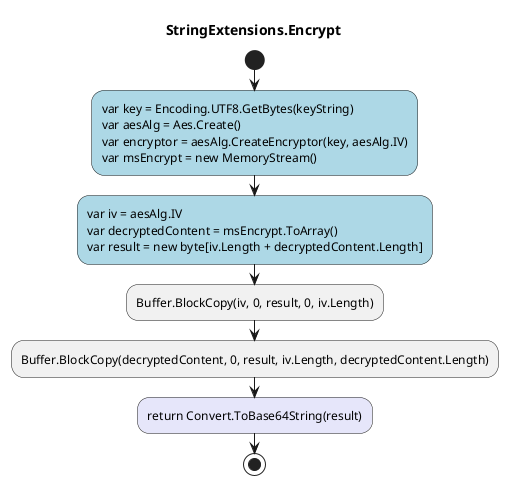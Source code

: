 @startuml StringExtensions.Encrypt
title StringExtensions.Encrypt
start
#LightBlue:var key = Encoding.UTF8.GetBytes(keyString)
var aesAlg = Aes.Create()
var encryptor = aesAlg.CreateEncryptor(key, aesAlg.IV)
var msEncrypt = new MemoryStream();
#LightBlue:var iv = aesAlg.IV
var decryptedContent = msEncrypt.ToArray()
var result = new byte[iv.Length + decryptedContent.Length];
:Buffer.BlockCopy(iv, 0, result, 0, iv.Length);
:Buffer.BlockCopy(decryptedContent, 0, result, iv.Length, decryptedContent.Length);
#Lavender:return Convert.ToBase64String(result);
stop
@enduml
